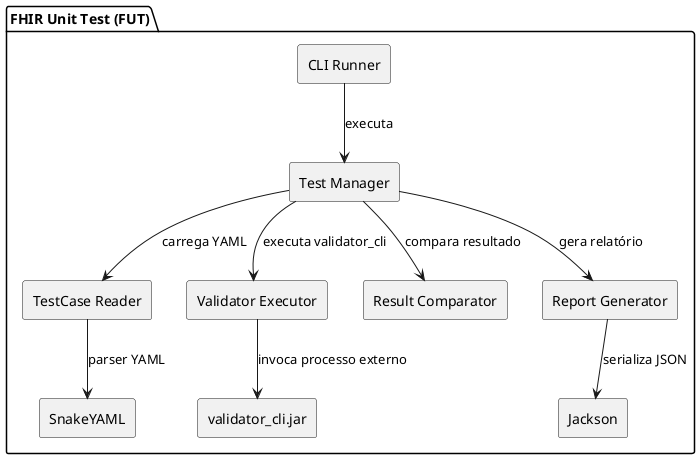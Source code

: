 @startuml
skinparam componentStyle rectangle
skinparam backgroundColor #FFFFFF
skinparam monochrome true

package "FHIR Unit Test (FUT)" {

  [CLI Runner] --> [Test Manager] : "executa"
  [Test Manager] --> [TestCase Reader] : "carrega YAML"
  [Test Manager] --> [Validator Executor] : "executa validator_cli"
  [Test Manager] --> [Result Comparator] : "compara resultado"
  [Test Manager] --> [Report Generator] : "gera relatório"

  [TestCase Reader] --> [SnakeYAML] : "parser YAML"
  [Validator Executor] --> [validator_cli.jar] : "invoca processo externo"
  [Report Generator] --> [Jackson] : "serializa JSON"
}

@enduml
